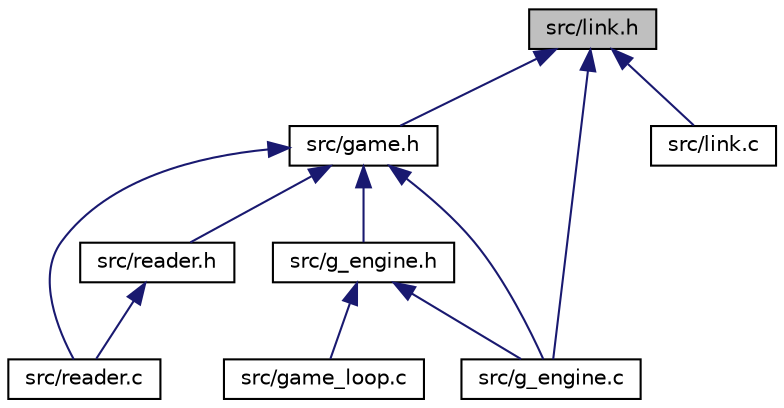 digraph "src/link.h"
{
  edge [fontname="Helvetica",fontsize="10",labelfontname="Helvetica",labelfontsize="10"];
  node [fontname="Helvetica",fontsize="10",shape=record];
  Node5 [label="src/link.h",height=0.2,width=0.4,color="black", fillcolor="grey75", style="filled", fontcolor="black"];
  Node5 -> Node6 [dir="back",color="midnightblue",fontsize="10",style="solid",fontname="Helvetica"];
  Node6 [label="src/game.h",height=0.2,width=0.4,color="black", fillcolor="white", style="filled",URL="$game_8h.html",tooltip="It defines the game interface. "];
  Node6 -> Node7 [dir="back",color="midnightblue",fontsize="10",style="solid",fontname="Helvetica"];
  Node7 [label="src/g_engine.c",height=0.2,width=0.4,color="black", fillcolor="white", style="filled",URL="$g__engine_8c.html",tooltip="Graphic engine source code. "];
  Node6 -> Node8 [dir="back",color="midnightblue",fontsize="10",style="solid",fontname="Helvetica"];
  Node8 [label="src/g_engine.h",height=0.2,width=0.4,color="black", fillcolor="white", style="filled",URL="$g__engine_8h.html",tooltip="Main graphic engine. "];
  Node8 -> Node7 [dir="back",color="midnightblue",fontsize="10",style="solid",fontname="Helvetica"];
  Node8 -> Node9 [dir="back",color="midnightblue",fontsize="10",style="solid",fontname="Helvetica"];
  Node9 [label="src/game_loop.c",height=0.2,width=0.4,color="black", fillcolor="white", style="filled",URL="$game__loop_8c.html",tooltip="Main game loop. "];
  Node6 -> Node10 [dir="back",color="midnightblue",fontsize="10",style="solid",fontname="Helvetica"];
  Node10 [label="src/reader.h",height=0.2,width=0.4,color="black", fillcolor="white", style="filled",URL="$reader_8h.html",tooltip="Defines a game reader. "];
  Node10 -> Node11 [dir="back",color="midnightblue",fontsize="10",style="solid",fontname="Helvetica"];
  Node11 [label="src/reader.c",height=0.2,width=0.4,color="black", fillcolor="white", style="filled",URL="$reader_8c.html",tooltip="Main game reader. "];
  Node6 -> Node11 [dir="back",color="midnightblue",fontsize="10",style="solid",fontname="Helvetica"];
  Node5 -> Node7 [dir="back",color="midnightblue",fontsize="10",style="solid",fontname="Helvetica"];
  Node5 -> Node12 [dir="back",color="midnightblue",fontsize="10",style="solid",fontname="Helvetica"];
  Node12 [label="src/link.c",height=0.2,width=0.4,color="black", fillcolor="white", style="filled",URL="$link_8c.html",tooltip="link functions "];
}
